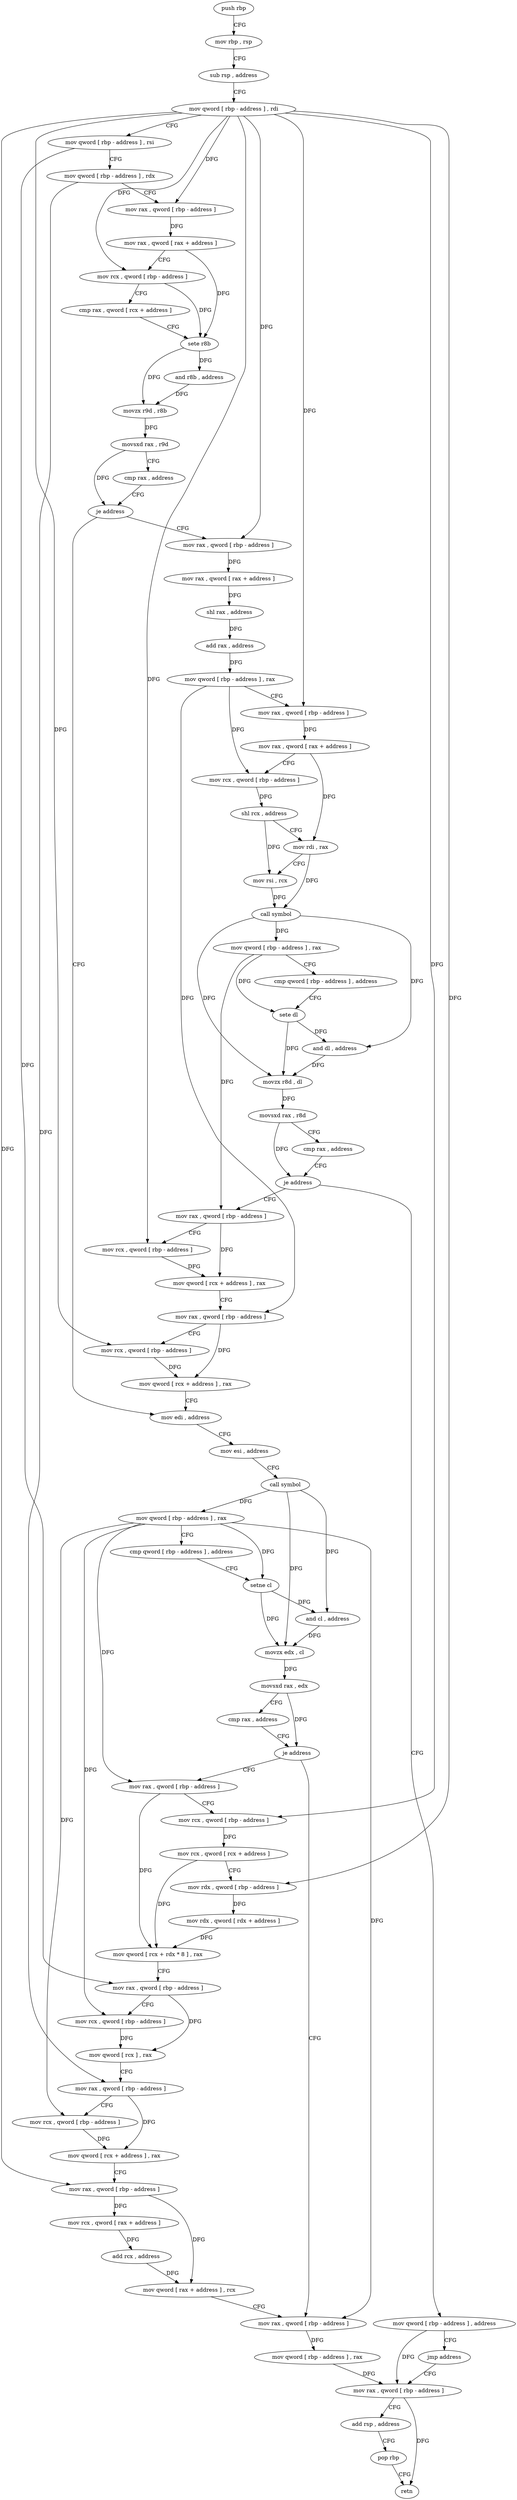 digraph "func" {
"4300064" [label = "push rbp" ]
"4300065" [label = "mov rbp , rsp" ]
"4300068" [label = "sub rsp , address" ]
"4300072" [label = "mov qword [ rbp - address ] , rdi" ]
"4300076" [label = "mov qword [ rbp - address ] , rsi" ]
"4300080" [label = "mov qword [ rbp - address ] , rdx" ]
"4300084" [label = "mov rax , qword [ rbp - address ]" ]
"4300088" [label = "mov rax , qword [ rax + address ]" ]
"4300092" [label = "mov rcx , qword [ rbp - address ]" ]
"4300096" [label = "cmp rax , qword [ rcx + address ]" ]
"4300100" [label = "sete r8b" ]
"4300104" [label = "and r8b , address" ]
"4300108" [label = "movzx r9d , r8b" ]
"4300112" [label = "movsxd rax , r9d" ]
"4300115" [label = "cmp rax , address" ]
"4300119" [label = "je address" ]
"4300243" [label = "mov edi , address" ]
"4300125" [label = "mov rax , qword [ rbp - address ]" ]
"4300248" [label = "mov esi , address" ]
"4300253" [label = "call symbol" ]
"4300258" [label = "mov qword [ rbp - address ] , rax" ]
"4300262" [label = "cmp qword [ rbp - address ] , address" ]
"4300267" [label = "setne cl" ]
"4300270" [label = "and cl , address" ]
"4300273" [label = "movzx edx , cl" ]
"4300276" [label = "movsxd rax , edx" ]
"4300279" [label = "cmp rax , address" ]
"4300283" [label = "je address" ]
"4300355" [label = "mov rax , qword [ rbp - address ]" ]
"4300289" [label = "mov rax , qword [ rbp - address ]" ]
"4300129" [label = "mov rax , qword [ rax + address ]" ]
"4300133" [label = "shl rax , address" ]
"4300137" [label = "add rax , address" ]
"4300143" [label = "mov qword [ rbp - address ] , rax" ]
"4300147" [label = "mov rax , qword [ rbp - address ]" ]
"4300151" [label = "mov rax , qword [ rax + address ]" ]
"4300155" [label = "mov rcx , qword [ rbp - address ]" ]
"4300159" [label = "shl rcx , address" ]
"4300163" [label = "mov rdi , rax" ]
"4300166" [label = "mov rsi , rcx" ]
"4300169" [label = "call symbol" ]
"4300174" [label = "mov qword [ rbp - address ] , rax" ]
"4300178" [label = "cmp qword [ rbp - address ] , address" ]
"4300183" [label = "sete dl" ]
"4300186" [label = "and dl , address" ]
"4300189" [label = "movzx r8d , dl" ]
"4300193" [label = "movsxd rax , r8d" ]
"4300196" [label = "cmp rax , address" ]
"4300200" [label = "je address" ]
"4300219" [label = "mov rax , qword [ rbp - address ]" ]
"4300206" [label = "mov qword [ rbp - address ] , address" ]
"4300359" [label = "mov qword [ rbp - address ] , rax" ]
"4300363" [label = "mov rax , qword [ rbp - address ]" ]
"4300293" [label = "mov rcx , qword [ rbp - address ]" ]
"4300297" [label = "mov rcx , qword [ rcx + address ]" ]
"4300301" [label = "mov rdx , qword [ rbp - address ]" ]
"4300305" [label = "mov rdx , qword [ rdx + address ]" ]
"4300309" [label = "mov qword [ rcx + rdx * 8 ] , rax" ]
"4300313" [label = "mov rax , qword [ rbp - address ]" ]
"4300317" [label = "mov rcx , qword [ rbp - address ]" ]
"4300321" [label = "mov qword [ rcx ] , rax" ]
"4300324" [label = "mov rax , qword [ rbp - address ]" ]
"4300328" [label = "mov rcx , qword [ rbp - address ]" ]
"4300332" [label = "mov qword [ rcx + address ] , rax" ]
"4300336" [label = "mov rax , qword [ rbp - address ]" ]
"4300340" [label = "mov rcx , qword [ rax + address ]" ]
"4300344" [label = "add rcx , address" ]
"4300351" [label = "mov qword [ rax + address ] , rcx" ]
"4300223" [label = "mov rcx , qword [ rbp - address ]" ]
"4300227" [label = "mov qword [ rcx + address ] , rax" ]
"4300231" [label = "mov rax , qword [ rbp - address ]" ]
"4300235" [label = "mov rcx , qword [ rbp - address ]" ]
"4300239" [label = "mov qword [ rcx + address ] , rax" ]
"4300214" [label = "jmp address" ]
"4300367" [label = "add rsp , address" ]
"4300371" [label = "pop rbp" ]
"4300372" [label = "retn" ]
"4300064" -> "4300065" [ label = "CFG" ]
"4300065" -> "4300068" [ label = "CFG" ]
"4300068" -> "4300072" [ label = "CFG" ]
"4300072" -> "4300076" [ label = "CFG" ]
"4300072" -> "4300084" [ label = "DFG" ]
"4300072" -> "4300092" [ label = "DFG" ]
"4300072" -> "4300125" [ label = "DFG" ]
"4300072" -> "4300147" [ label = "DFG" ]
"4300072" -> "4300293" [ label = "DFG" ]
"4300072" -> "4300301" [ label = "DFG" ]
"4300072" -> "4300336" [ label = "DFG" ]
"4300072" -> "4300223" [ label = "DFG" ]
"4300072" -> "4300235" [ label = "DFG" ]
"4300076" -> "4300080" [ label = "CFG" ]
"4300076" -> "4300313" [ label = "DFG" ]
"4300080" -> "4300084" [ label = "CFG" ]
"4300080" -> "4300324" [ label = "DFG" ]
"4300084" -> "4300088" [ label = "DFG" ]
"4300088" -> "4300092" [ label = "CFG" ]
"4300088" -> "4300100" [ label = "DFG" ]
"4300092" -> "4300096" [ label = "CFG" ]
"4300092" -> "4300100" [ label = "DFG" ]
"4300096" -> "4300100" [ label = "CFG" ]
"4300100" -> "4300104" [ label = "DFG" ]
"4300100" -> "4300108" [ label = "DFG" ]
"4300104" -> "4300108" [ label = "DFG" ]
"4300108" -> "4300112" [ label = "DFG" ]
"4300112" -> "4300115" [ label = "CFG" ]
"4300112" -> "4300119" [ label = "DFG" ]
"4300115" -> "4300119" [ label = "CFG" ]
"4300119" -> "4300243" [ label = "CFG" ]
"4300119" -> "4300125" [ label = "CFG" ]
"4300243" -> "4300248" [ label = "CFG" ]
"4300125" -> "4300129" [ label = "DFG" ]
"4300248" -> "4300253" [ label = "CFG" ]
"4300253" -> "4300258" [ label = "DFG" ]
"4300253" -> "4300270" [ label = "DFG" ]
"4300253" -> "4300273" [ label = "DFG" ]
"4300258" -> "4300262" [ label = "CFG" ]
"4300258" -> "4300267" [ label = "DFG" ]
"4300258" -> "4300355" [ label = "DFG" ]
"4300258" -> "4300289" [ label = "DFG" ]
"4300258" -> "4300317" [ label = "DFG" ]
"4300258" -> "4300328" [ label = "DFG" ]
"4300262" -> "4300267" [ label = "CFG" ]
"4300267" -> "4300270" [ label = "DFG" ]
"4300267" -> "4300273" [ label = "DFG" ]
"4300270" -> "4300273" [ label = "DFG" ]
"4300273" -> "4300276" [ label = "DFG" ]
"4300276" -> "4300279" [ label = "CFG" ]
"4300276" -> "4300283" [ label = "DFG" ]
"4300279" -> "4300283" [ label = "CFG" ]
"4300283" -> "4300355" [ label = "CFG" ]
"4300283" -> "4300289" [ label = "CFG" ]
"4300355" -> "4300359" [ label = "DFG" ]
"4300289" -> "4300293" [ label = "CFG" ]
"4300289" -> "4300309" [ label = "DFG" ]
"4300129" -> "4300133" [ label = "DFG" ]
"4300133" -> "4300137" [ label = "DFG" ]
"4300137" -> "4300143" [ label = "DFG" ]
"4300143" -> "4300147" [ label = "CFG" ]
"4300143" -> "4300155" [ label = "DFG" ]
"4300143" -> "4300231" [ label = "DFG" ]
"4300147" -> "4300151" [ label = "DFG" ]
"4300151" -> "4300155" [ label = "CFG" ]
"4300151" -> "4300163" [ label = "DFG" ]
"4300155" -> "4300159" [ label = "DFG" ]
"4300159" -> "4300163" [ label = "CFG" ]
"4300159" -> "4300166" [ label = "DFG" ]
"4300163" -> "4300166" [ label = "CFG" ]
"4300163" -> "4300169" [ label = "DFG" ]
"4300166" -> "4300169" [ label = "DFG" ]
"4300169" -> "4300174" [ label = "DFG" ]
"4300169" -> "4300186" [ label = "DFG" ]
"4300169" -> "4300189" [ label = "DFG" ]
"4300174" -> "4300178" [ label = "CFG" ]
"4300174" -> "4300183" [ label = "DFG" ]
"4300174" -> "4300219" [ label = "DFG" ]
"4300178" -> "4300183" [ label = "CFG" ]
"4300183" -> "4300186" [ label = "DFG" ]
"4300183" -> "4300189" [ label = "DFG" ]
"4300186" -> "4300189" [ label = "DFG" ]
"4300189" -> "4300193" [ label = "DFG" ]
"4300193" -> "4300196" [ label = "CFG" ]
"4300193" -> "4300200" [ label = "DFG" ]
"4300196" -> "4300200" [ label = "CFG" ]
"4300200" -> "4300219" [ label = "CFG" ]
"4300200" -> "4300206" [ label = "CFG" ]
"4300219" -> "4300223" [ label = "CFG" ]
"4300219" -> "4300227" [ label = "DFG" ]
"4300206" -> "4300214" [ label = "CFG" ]
"4300206" -> "4300363" [ label = "DFG" ]
"4300359" -> "4300363" [ label = "DFG" ]
"4300363" -> "4300367" [ label = "CFG" ]
"4300363" -> "4300372" [ label = "DFG" ]
"4300293" -> "4300297" [ label = "DFG" ]
"4300297" -> "4300301" [ label = "CFG" ]
"4300297" -> "4300309" [ label = "DFG" ]
"4300301" -> "4300305" [ label = "DFG" ]
"4300305" -> "4300309" [ label = "DFG" ]
"4300309" -> "4300313" [ label = "CFG" ]
"4300313" -> "4300317" [ label = "CFG" ]
"4300313" -> "4300321" [ label = "DFG" ]
"4300317" -> "4300321" [ label = "DFG" ]
"4300321" -> "4300324" [ label = "CFG" ]
"4300324" -> "4300328" [ label = "CFG" ]
"4300324" -> "4300332" [ label = "DFG" ]
"4300328" -> "4300332" [ label = "DFG" ]
"4300332" -> "4300336" [ label = "CFG" ]
"4300336" -> "4300340" [ label = "DFG" ]
"4300336" -> "4300351" [ label = "DFG" ]
"4300340" -> "4300344" [ label = "DFG" ]
"4300344" -> "4300351" [ label = "DFG" ]
"4300351" -> "4300355" [ label = "CFG" ]
"4300223" -> "4300227" [ label = "DFG" ]
"4300227" -> "4300231" [ label = "CFG" ]
"4300231" -> "4300235" [ label = "CFG" ]
"4300231" -> "4300239" [ label = "DFG" ]
"4300235" -> "4300239" [ label = "DFG" ]
"4300239" -> "4300243" [ label = "CFG" ]
"4300214" -> "4300363" [ label = "CFG" ]
"4300367" -> "4300371" [ label = "CFG" ]
"4300371" -> "4300372" [ label = "CFG" ]
}
